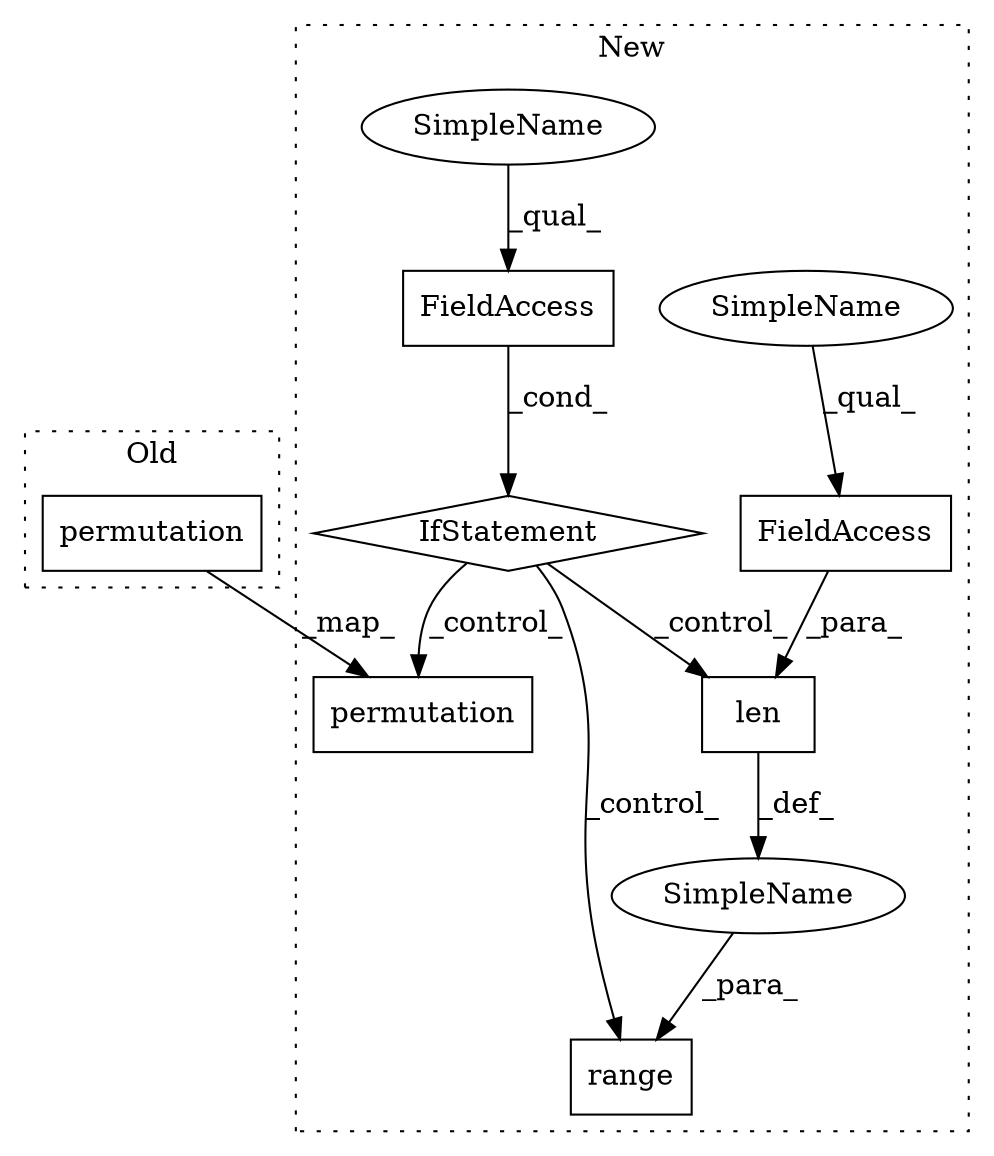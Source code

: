 digraph G {
subgraph cluster0 {
1 [label="permutation" a="32" s="1867,1896" l="12,1" shape="box"];
label = "Old";
style="dotted";
}
subgraph cluster1 {
2 [label="permutation" a="32" s="2319,2348" l="12,1" shape="box"];
3 [label="IfStatement" a="25" s="2303" l="3" shape="diamond"];
4 [label="FieldAccess" a="22" s="2290" l="13" shape="box"];
5 [label="len" a="32" s="2358,2374" l="4,1" shape="box"];
6 [label="FieldAccess" a="22" s="2362" l="12" shape="box"];
7 [label="range" a="32" s="2352,2375" l="6,1" shape="box"];
8 [label="SimpleName" a="42" s="" l="" shape="ellipse"];
9 [label="SimpleName" a="42" s="2362" l="4" shape="ellipse"];
10 [label="SimpleName" a="42" s="2290" l="4" shape="ellipse"];
label = "New";
style="dotted";
}
1 -> 2 [label="_map_"];
3 -> 7 [label="_control_"];
3 -> 2 [label="_control_"];
3 -> 5 [label="_control_"];
4 -> 3 [label="_cond_"];
5 -> 8 [label="_def_"];
6 -> 5 [label="_para_"];
8 -> 7 [label="_para_"];
9 -> 6 [label="_qual_"];
10 -> 4 [label="_qual_"];
}
